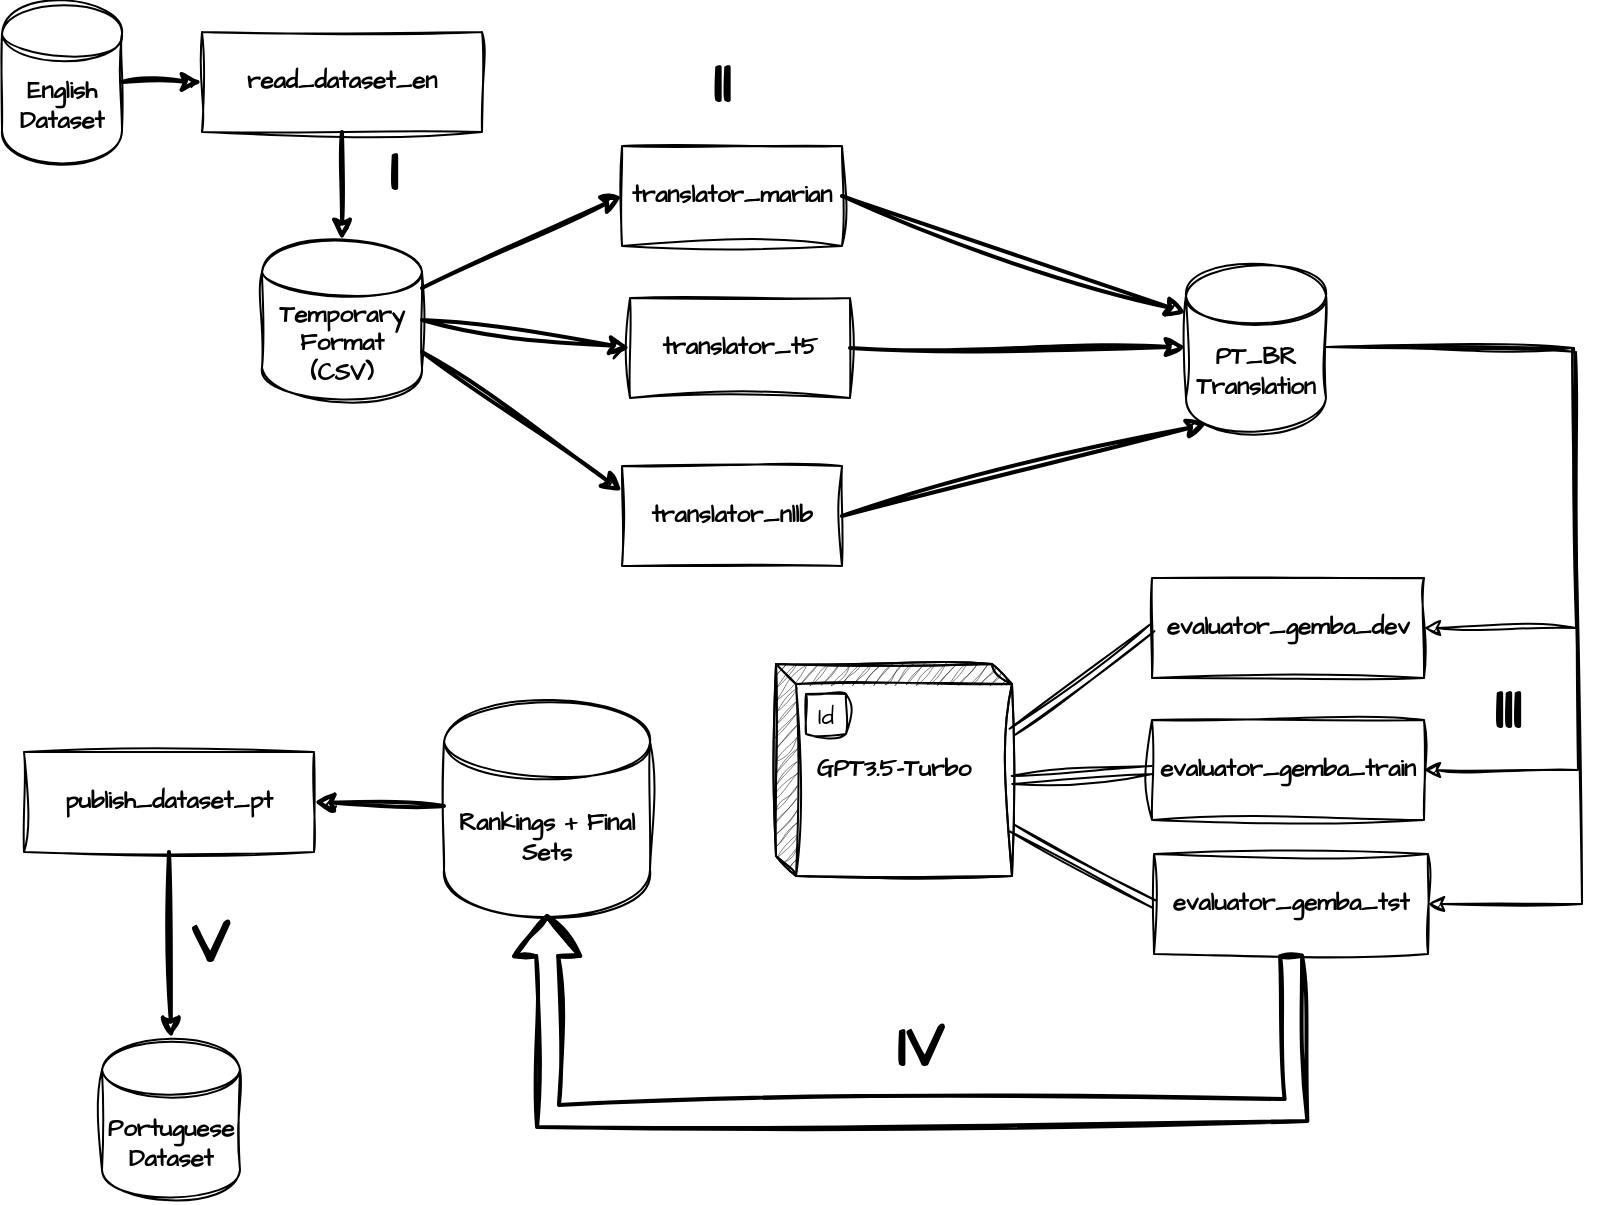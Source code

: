 <mxfile version="24.6.1" type="device">
  <diagram name="Page-1" id="ZeC4jvaZgytbzBh5yYsP">
    <mxGraphModel dx="1050" dy="673" grid="0" gridSize="10" guides="0" tooltips="1" connect="1" arrows="1" fold="1" page="1" pageScale="1" pageWidth="850" pageHeight="1100" math="0" shadow="0">
      <root>
        <mxCell id="0" />
        <mxCell id="1" parent="0" />
        <mxCell id="u45rbWj0UBaBpOOVPH2p-2" value="English Dataset" style="shape=cylinder;whiteSpace=wrap;html=1;boundedLbl=1;backgroundOutline=1;sketch=1;hachureGap=4;jiggle=2;curveFitting=1;fontFamily=Architects Daughter;fontSource=https%3A%2F%2Ffonts.googleapis.com%2Fcss%3Ffamily%3DArchitects%2BDaughter;fontStyle=1" vertex="1" parent="1">
          <mxGeometry x="20" y="20" width="60" height="80" as="geometry" />
        </mxCell>
        <mxCell id="u45rbWj0UBaBpOOVPH2p-3" value="&lt;span&gt;read_dataset_en&lt;/span&gt;" style="html=1;dashed=0;whiteSpace=wrap;sketch=1;hachureGap=4;jiggle=2;curveFitting=1;fontFamily=Architects Daughter;fontSource=https%3A%2F%2Ffonts.googleapis.com%2Fcss%3Ffamily%3DArchitects%2BDaughter;fontStyle=1" vertex="1" parent="1">
          <mxGeometry x="120" y="35" width="140" height="50" as="geometry" />
        </mxCell>
        <mxCell id="u45rbWj0UBaBpOOVPH2p-4" value="" style="endArrow=classic;html=1;rounded=0;sketch=1;hachureGap=4;jiggle=2;curveFitting=1;fontFamily=Architects Daughter;fontSource=https%3A%2F%2Ffonts.googleapis.com%2Fcss%3Ffamily%3DArchitects%2BDaughter;exitX=1;exitY=0.5;exitDx=0;exitDy=0;entryX=0;entryY=0.5;entryDx=0;entryDy=0;strokeWidth=2;fontStyle=1" edge="1" parent="1" source="u45rbWj0UBaBpOOVPH2p-2" target="u45rbWj0UBaBpOOVPH2p-3">
          <mxGeometry width="50" height="50" relative="1" as="geometry">
            <mxPoint x="130" y="350" as="sourcePoint" />
            <mxPoint x="180" y="300" as="targetPoint" />
          </mxGeometry>
        </mxCell>
        <mxCell id="u45rbWj0UBaBpOOVPH2p-5" value="Temporary Format (CSV)" style="shape=cylinder;whiteSpace=wrap;html=1;boundedLbl=1;backgroundOutline=1;sketch=1;hachureGap=4;jiggle=2;curveFitting=1;fontFamily=Architects Daughter;fontSource=https%3A%2F%2Ffonts.googleapis.com%2Fcss%3Ffamily%3DArchitects%2BDaughter;fontStyle=1" vertex="1" parent="1">
          <mxGeometry x="150" y="139" width="80" height="80" as="geometry" />
        </mxCell>
        <mxCell id="u45rbWj0UBaBpOOVPH2p-6" value="" style="endArrow=classic;html=1;rounded=0;sketch=1;hachureGap=4;jiggle=2;curveFitting=1;fontFamily=Architects Daughter;fontSource=https%3A%2F%2Ffonts.googleapis.com%2Fcss%3Ffamily%3DArchitects%2BDaughter;entryX=0.5;entryY=0;entryDx=0;entryDy=0;strokeWidth=2;exitX=0.5;exitY=1;exitDx=0;exitDy=0;fontStyle=1" edge="1" parent="1" source="u45rbWj0UBaBpOOVPH2p-3" target="u45rbWj0UBaBpOOVPH2p-5">
          <mxGeometry width="50" height="50" relative="1" as="geometry">
            <mxPoint x="260" y="160" as="sourcePoint" />
            <mxPoint x="310" y="110" as="targetPoint" />
          </mxGeometry>
        </mxCell>
        <mxCell id="u45rbWj0UBaBpOOVPH2p-7" value="&lt;span&gt;translator_marian&lt;/span&gt;" style="html=1;dashed=0;whiteSpace=wrap;sketch=1;hachureGap=4;jiggle=2;curveFitting=1;fontFamily=Architects Daughter;fontSource=https%3A%2F%2Ffonts.googleapis.com%2Fcss%3Ffamily%3DArchitects%2BDaughter;fontStyle=1" vertex="1" parent="1">
          <mxGeometry x="330" y="92" width="110" height="50" as="geometry" />
        </mxCell>
        <mxCell id="u45rbWj0UBaBpOOVPH2p-8" value="&lt;span&gt;translator_t5&lt;/span&gt;" style="html=1;dashed=0;whiteSpace=wrap;sketch=1;hachureGap=4;jiggle=2;curveFitting=1;fontFamily=Architects Daughter;fontSource=https%3A%2F%2Ffonts.googleapis.com%2Fcss%3Ffamily%3DArchitects%2BDaughter;fontStyle=1" vertex="1" parent="1">
          <mxGeometry x="334" y="168" width="110" height="50" as="geometry" />
        </mxCell>
        <mxCell id="u45rbWj0UBaBpOOVPH2p-9" value="&lt;span&gt;translator_nllb&lt;/span&gt;" style="html=1;dashed=0;whiteSpace=wrap;sketch=1;hachureGap=4;jiggle=2;curveFitting=1;fontFamily=Architects Daughter;fontSource=https%3A%2F%2Ffonts.googleapis.com%2Fcss%3Ffamily%3DArchitects%2BDaughter;fontStyle=1" vertex="1" parent="1">
          <mxGeometry x="330" y="252" width="110" height="50" as="geometry" />
        </mxCell>
        <mxCell id="u45rbWj0UBaBpOOVPH2p-13" value="&lt;span&gt;PT_BR Translation&lt;/span&gt;" style="shape=cylinder;whiteSpace=wrap;html=1;boundedLbl=1;backgroundOutline=1;sketch=1;hachureGap=4;jiggle=2;curveFitting=1;fontFamily=Architects Daughter;fontSource=https%3A%2F%2Ffonts.googleapis.com%2Fcss%3Ffamily%3DArchitects%2BDaughter;fontStyle=1" vertex="1" parent="1">
          <mxGeometry x="612" y="150" width="70" height="85" as="geometry" />
        </mxCell>
        <mxCell id="u45rbWj0UBaBpOOVPH2p-14" value="" style="endArrow=classic;html=1;rounded=0;sketch=1;hachureGap=4;jiggle=2;curveFitting=1;fontFamily=Architects Daughter;fontSource=https%3A%2F%2Ffonts.googleapis.com%2Fcss%3Ffamily%3DArchitects%2BDaughter;entryX=0;entryY=0.5;entryDx=0;entryDy=0;exitX=1;exitY=0.5;exitDx=0;exitDy=0;fontStyle=1;strokeWidth=2;" edge="1" parent="1" source="u45rbWj0UBaBpOOVPH2p-8" target="u45rbWj0UBaBpOOVPH2p-13">
          <mxGeometry width="50" height="50" relative="1" as="geometry">
            <mxPoint x="455" y="203" as="sourcePoint" />
            <mxPoint x="500" y="150" as="targetPoint" />
          </mxGeometry>
        </mxCell>
        <mxCell id="u45rbWj0UBaBpOOVPH2p-15" value="" style="endArrow=classic;html=1;rounded=0;sketch=1;hachureGap=4;jiggle=2;curveFitting=1;fontFamily=Architects Daughter;fontSource=https%3A%2F%2Ffonts.googleapis.com%2Fcss%3Ffamily%3DArchitects%2BDaughter;exitX=1;exitY=0.5;exitDx=0;exitDy=0;entryX=0;entryY=0.3;entryDx=0;entryDy=0;fontStyle=1;strokeWidth=2;" edge="1" parent="1" source="u45rbWj0UBaBpOOVPH2p-7" target="u45rbWj0UBaBpOOVPH2p-13">
          <mxGeometry width="50" height="50" relative="1" as="geometry">
            <mxPoint x="460" y="150" as="sourcePoint" />
            <mxPoint x="510" y="100" as="targetPoint" />
          </mxGeometry>
        </mxCell>
        <mxCell id="u45rbWj0UBaBpOOVPH2p-16" value="" style="endArrow=classic;html=1;rounded=0;sketch=1;hachureGap=4;jiggle=2;curveFitting=1;fontFamily=Architects Daughter;fontSource=https%3A%2F%2Ffonts.googleapis.com%2Fcss%3Ffamily%3DArchitects%2BDaughter;entryX=0.15;entryY=0.95;entryDx=0;entryDy=0;entryPerimeter=0;exitX=1;exitY=0.5;exitDx=0;exitDy=0;fontStyle=1;strokeWidth=2;" edge="1" parent="1" source="u45rbWj0UBaBpOOVPH2p-9" target="u45rbWj0UBaBpOOVPH2p-13">
          <mxGeometry width="50" height="50" relative="1" as="geometry">
            <mxPoint x="450" y="290" as="sourcePoint" />
            <mxPoint x="500" y="240" as="targetPoint" />
          </mxGeometry>
        </mxCell>
        <mxCell id="u45rbWj0UBaBpOOVPH2p-17" value="evaluator_gemba_dev" style="html=1;dashed=0;whiteSpace=wrap;sketch=1;hachureGap=4;jiggle=2;curveFitting=1;fontFamily=Architects Daughter;fontSource=https%3A%2F%2Ffonts.googleapis.com%2Fcss%3Ffamily%3DArchitects%2BDaughter;fontStyle=1" vertex="1" parent="1">
          <mxGeometry x="595" y="308" width="136" height="50" as="geometry" />
        </mxCell>
        <mxCell id="u45rbWj0UBaBpOOVPH2p-18" value="evaluator_gemba_train" style="html=1;dashed=0;whiteSpace=wrap;sketch=1;hachureGap=4;jiggle=2;curveFitting=1;fontFamily=Architects Daughter;fontSource=https%3A%2F%2Ffonts.googleapis.com%2Fcss%3Ffamily%3DArchitects%2BDaughter;fontStyle=1" vertex="1" parent="1">
          <mxGeometry x="595" y="379" width="136" height="50" as="geometry" />
        </mxCell>
        <mxCell id="u45rbWj0UBaBpOOVPH2p-19" value="evaluator_gemba_tst" style="html=1;dashed=0;whiteSpace=wrap;sketch=1;hachureGap=4;jiggle=2;curveFitting=1;fontFamily=Architects Daughter;fontSource=https%3A%2F%2Ffonts.googleapis.com%2Fcss%3Ffamily%3DArchitects%2BDaughter;fontStyle=1" vertex="1" parent="1">
          <mxGeometry x="596" y="446" width="137" height="50" as="geometry" />
        </mxCell>
        <mxCell id="u45rbWj0UBaBpOOVPH2p-23" value="" style="endArrow=classic;html=1;rounded=0;sketch=1;hachureGap=4;jiggle=2;curveFitting=1;fontFamily=Architects Daughter;fontSource=https%3A%2F%2Ffonts.googleapis.com%2Fcss%3Ffamily%3DArchitects%2BDaughter;exitX=1;exitY=0.3;exitDx=0;exitDy=0;entryX=0;entryY=0.5;entryDx=0;entryDy=0;fontStyle=1;strokeWidth=2;" edge="1" parent="1" source="u45rbWj0UBaBpOOVPH2p-5" target="u45rbWj0UBaBpOOVPH2p-7">
          <mxGeometry width="50" height="50" relative="1" as="geometry">
            <mxPoint x="287" y="238" as="sourcePoint" />
            <mxPoint x="337" y="188" as="targetPoint" />
          </mxGeometry>
        </mxCell>
        <mxCell id="u45rbWj0UBaBpOOVPH2p-24" value="" style="endArrow=classic;html=1;rounded=0;sketch=1;hachureGap=4;jiggle=2;curveFitting=1;fontFamily=Architects Daughter;fontSource=https%3A%2F%2Ffonts.googleapis.com%2Fcss%3Ffamily%3DArchitects%2BDaughter;exitX=1;exitY=0.5;exitDx=0;exitDy=0;entryX=0;entryY=0.5;entryDx=0;entryDy=0;fontStyle=1;strokeWidth=2;" edge="1" parent="1" source="u45rbWj0UBaBpOOVPH2p-5" target="u45rbWj0UBaBpOOVPH2p-8">
          <mxGeometry width="50" height="50" relative="1" as="geometry">
            <mxPoint x="280" y="315" as="sourcePoint" />
            <mxPoint x="330" y="265" as="targetPoint" />
          </mxGeometry>
        </mxCell>
        <mxCell id="u45rbWj0UBaBpOOVPH2p-25" value="" style="endArrow=classic;html=1;rounded=0;sketch=1;hachureGap=4;jiggle=2;curveFitting=1;fontFamily=Architects Daughter;fontSource=https%3A%2F%2Ffonts.googleapis.com%2Fcss%3Ffamily%3DArchitects%2BDaughter;exitX=1;exitY=0.7;exitDx=0;exitDy=0;entryX=0;entryY=0.25;entryDx=0;entryDy=0;fontStyle=1;strokeWidth=2;" edge="1" parent="1" source="u45rbWj0UBaBpOOVPH2p-5" target="u45rbWj0UBaBpOOVPH2p-9">
          <mxGeometry width="50" height="50" relative="1" as="geometry">
            <mxPoint x="288" y="260" as="sourcePoint" />
            <mxPoint x="338" y="210" as="targetPoint" />
          </mxGeometry>
        </mxCell>
        <mxCell id="u45rbWj0UBaBpOOVPH2p-30" value="Rankings + Final Sets" style="shape=cylinder;whiteSpace=wrap;html=1;boundedLbl=1;backgroundOutline=1;sketch=1;hachureGap=4;jiggle=2;curveFitting=1;fontFamily=Architects Daughter;fontSource=https%3A%2F%2Ffonts.googleapis.com%2Fcss%3Ffamily%3DArchitects%2BDaughter;fontStyle=1" vertex="1" parent="1">
          <mxGeometry x="241" y="368" width="103" height="108" as="geometry" />
        </mxCell>
        <mxCell id="u45rbWj0UBaBpOOVPH2p-36" value="publish_dataset_pt" style="html=1;dashed=0;whiteSpace=wrap;sketch=1;hachureGap=4;jiggle=2;curveFitting=1;fontFamily=Architects Daughter;fontSource=https%3A%2F%2Ffonts.googleapis.com%2Fcss%3Ffamily%3DArchitects%2BDaughter;fontStyle=1" vertex="1" parent="1">
          <mxGeometry x="31" y="395" width="145" height="50" as="geometry" />
        </mxCell>
        <mxCell id="u45rbWj0UBaBpOOVPH2p-37" value="" style="endArrow=classic;html=1;rounded=0;sketch=1;hachureGap=4;jiggle=2;curveFitting=1;fontFamily=Architects Daughter;fontSource=https%3A%2F%2Ffonts.googleapis.com%2Fcss%3Ffamily%3DArchitects%2BDaughter;exitX=0;exitY=0.5;exitDx=0;exitDy=0;entryX=1;entryY=0.5;entryDx=0;entryDy=0;strokeWidth=2;" edge="1" parent="1" source="u45rbWj0UBaBpOOVPH2p-30" target="u45rbWj0UBaBpOOVPH2p-36">
          <mxGeometry width="50" height="50" relative="1" as="geometry">
            <mxPoint x="303" y="542" as="sourcePoint" />
            <mxPoint x="353" y="492" as="targetPoint" />
          </mxGeometry>
        </mxCell>
        <mxCell id="u45rbWj0UBaBpOOVPH2p-38" value="Portuguese Dataset" style="shape=cylinder;whiteSpace=wrap;html=1;boundedLbl=1;backgroundOutline=1;sketch=1;hachureGap=4;jiggle=2;curveFitting=1;fontFamily=Architects Daughter;fontSource=https%3A%2F%2Ffonts.googleapis.com%2Fcss%3Ffamily%3DArchitects%2BDaughter;fontStyle=1" vertex="1" parent="1">
          <mxGeometry x="70" y="538" width="69" height="82" as="geometry" />
        </mxCell>
        <mxCell id="u45rbWj0UBaBpOOVPH2p-39" value="" style="endArrow=classic;html=1;rounded=0;sketch=1;hachureGap=4;jiggle=2;curveFitting=1;fontFamily=Architects Daughter;fontSource=https%3A%2F%2Ffonts.googleapis.com%2Fcss%3Ffamily%3DArchitects%2BDaughter;exitX=0.5;exitY=1;exitDx=0;exitDy=0;entryX=0.5;entryY=0;entryDx=0;entryDy=0;fontStyle=1;strokeWidth=2;" edge="1" parent="1" source="u45rbWj0UBaBpOOVPH2p-36" target="u45rbWj0UBaBpOOVPH2p-38">
          <mxGeometry width="50" height="50" relative="1" as="geometry">
            <mxPoint x="120" y="467" as="sourcePoint" />
            <mxPoint x="170" y="417" as="targetPoint" />
          </mxGeometry>
        </mxCell>
        <mxCell id="u45rbWj0UBaBpOOVPH2p-40" value="&lt;b&gt;GPT3.5-Turbo&lt;/b&gt;" style="html=1;dashed=0;whiteSpace=wrap;shape=mxgraph.dfd.externalEntity;sketch=1;hachureGap=4;jiggle=2;curveFitting=1;fontFamily=Architects Daughter;fontSource=https%3A%2F%2Ffonts.googleapis.com%2Fcss%3Ffamily%3DArchitects%2BDaughter;" vertex="1" parent="1">
          <mxGeometry x="407" y="351" width="118" height="106" as="geometry" />
        </mxCell>
        <mxCell id="u45rbWj0UBaBpOOVPH2p-41" value="Id" style="autosize=1;part=1;resizable=0;strokeColor=inherit;fillColor=inherit;gradientColor=inherit;sketch=1;hachureGap=4;jiggle=2;curveFitting=1;fontFamily=Architects Daughter;fontSource=https%3A%2F%2Ffonts.googleapis.com%2Fcss%3Ffamily%3DArchitects%2BDaughter;" vertex="1" parent="u45rbWj0UBaBpOOVPH2p-40">
          <mxGeometry width="20" height="20" relative="1" as="geometry">
            <mxPoint x="15" y="15" as="offset" />
          </mxGeometry>
        </mxCell>
        <mxCell id="u45rbWj0UBaBpOOVPH2p-45" value="" style="endArrow=classic;html=1;rounded=0;sketch=1;hachureGap=4;jiggle=2;curveFitting=1;fontFamily=Architects Daughter;fontSource=https%3A%2F%2Ffonts.googleapis.com%2Fcss%3Ffamily%3DArchitects%2BDaughter;exitX=1;exitY=0.5;exitDx=0;exitDy=0;entryX=1;entryY=0.5;entryDx=0;entryDy=0;" edge="1" parent="1" source="u45rbWj0UBaBpOOVPH2p-13" target="u45rbWj0UBaBpOOVPH2p-17">
          <mxGeometry width="50" height="50" relative="1" as="geometry">
            <mxPoint x="717" y="178" as="sourcePoint" />
            <mxPoint x="767" y="128" as="targetPoint" />
            <Array as="points">
              <mxPoint x="807" y="195" />
              <mxPoint x="807" y="333" />
            </Array>
          </mxGeometry>
        </mxCell>
        <mxCell id="u45rbWj0UBaBpOOVPH2p-46" value="" style="endArrow=classic;html=1;rounded=0;sketch=1;hachureGap=4;jiggle=2;curveFitting=1;fontFamily=Architects Daughter;fontSource=https%3A%2F%2Ffonts.googleapis.com%2Fcss%3Ffamily%3DArchitects%2BDaughter;exitX=1;exitY=0.5;exitDx=0;exitDy=0;entryX=1;entryY=0.5;entryDx=0;entryDy=0;" edge="1" parent="1" source="u45rbWj0UBaBpOOVPH2p-13" target="u45rbWj0UBaBpOOVPH2p-18">
          <mxGeometry width="50" height="50" relative="1" as="geometry">
            <mxPoint x="612" y="587" as="sourcePoint" />
            <mxPoint x="662" y="537" as="targetPoint" />
            <Array as="points">
              <mxPoint x="806" y="193" />
              <mxPoint x="808" y="404" />
            </Array>
          </mxGeometry>
        </mxCell>
        <mxCell id="u45rbWj0UBaBpOOVPH2p-47" value="" style="endArrow=classic;html=1;rounded=0;sketch=1;hachureGap=4;jiggle=2;curveFitting=1;fontFamily=Architects Daughter;fontSource=https%3A%2F%2Ffonts.googleapis.com%2Fcss%3Ffamily%3DArchitects%2BDaughter;exitX=1;exitY=0.5;exitDx=0;exitDy=0;entryX=1;entryY=0.5;entryDx=0;entryDy=0;" edge="1" parent="1" source="u45rbWj0UBaBpOOVPH2p-13" target="u45rbWj0UBaBpOOVPH2p-19">
          <mxGeometry width="50" height="50" relative="1" as="geometry">
            <mxPoint x="611" y="605" as="sourcePoint" />
            <mxPoint x="661" y="555" as="targetPoint" />
            <Array as="points">
              <mxPoint x="805" y="193" />
              <mxPoint x="810" y="471" />
            </Array>
          </mxGeometry>
        </mxCell>
        <mxCell id="u45rbWj0UBaBpOOVPH2p-48" value="" style="endArrow=classic;html=1;rounded=0;sketch=1;hachureGap=4;jiggle=2;curveFitting=1;fontFamily=Architects Daughter;fontSource=https%3A%2F%2Ffonts.googleapis.com%2Fcss%3Ffamily%3DArchitects%2BDaughter;exitX=0;exitY=0.5;exitDx=0;exitDy=0;entryX=0;entryY=0;entryDx=118;entryDy=58;entryPerimeter=0;shape=link;" edge="1" parent="1" source="u45rbWj0UBaBpOOVPH2p-18" target="u45rbWj0UBaBpOOVPH2p-40">
          <mxGeometry width="50" height="50" relative="1" as="geometry">
            <mxPoint x="396" y="595" as="sourcePoint" />
            <mxPoint x="446" y="545" as="targetPoint" />
          </mxGeometry>
        </mxCell>
        <mxCell id="u45rbWj0UBaBpOOVPH2p-49" value="" style="endArrow=classic;html=1;rounded=0;sketch=1;hachureGap=4;jiggle=2;curveFitting=1;fontFamily=Architects Daughter;fontSource=https%3A%2F%2Ffonts.googleapis.com%2Fcss%3Ffamily%3DArchitects%2BDaughter;exitX=0;exitY=0.5;exitDx=0;exitDy=0;entryX=0;entryY=0;entryDx=118;entryDy=82;entryPerimeter=0;shape=link;" edge="1" parent="1" source="u45rbWj0UBaBpOOVPH2p-19" target="u45rbWj0UBaBpOOVPH2p-40">
          <mxGeometry width="50" height="50" relative="1" as="geometry">
            <mxPoint x="550" y="613" as="sourcePoint" />
            <mxPoint x="600" y="563" as="targetPoint" />
          </mxGeometry>
        </mxCell>
        <mxCell id="u45rbWj0UBaBpOOVPH2p-50" value="" style="endArrow=classic;html=1;rounded=0;sketch=1;hachureGap=4;jiggle=2;curveFitting=1;fontFamily=Architects Daughter;fontSource=https%3A%2F%2Ffonts.googleapis.com%2Fcss%3Ffamily%3DArchitects%2BDaughter;exitX=0;exitY=0.5;exitDx=0;exitDy=0;entryX=0;entryY=0;entryDx=118;entryDy=34;entryPerimeter=0;shape=link;" edge="1" parent="1" source="u45rbWj0UBaBpOOVPH2p-17" target="u45rbWj0UBaBpOOVPH2p-40">
          <mxGeometry width="50" height="50" relative="1" as="geometry">
            <mxPoint x="391" y="400" as="sourcePoint" />
            <mxPoint x="441" y="350" as="targetPoint" />
          </mxGeometry>
        </mxCell>
        <mxCell id="u45rbWj0UBaBpOOVPH2p-53" value="" style="endArrow=classic;html=1;rounded=0;sketch=1;hachureGap=4;jiggle=2;curveFitting=1;fontFamily=Architects Daughter;fontSource=https%3A%2F%2Ffonts.googleapis.com%2Fcss%3Ffamily%3DArchitects%2BDaughter;exitX=0.5;exitY=1;exitDx=0;exitDy=0;entryX=0.5;entryY=1;entryDx=0;entryDy=0;shape=flexArrow;strokeWidth=2;" edge="1" parent="1" source="u45rbWj0UBaBpOOVPH2p-19" target="u45rbWj0UBaBpOOVPH2p-30">
          <mxGeometry width="50" height="50" relative="1" as="geometry">
            <mxPoint x="674" y="587" as="sourcePoint" />
            <mxPoint x="724" y="537" as="targetPoint" />
            <Array as="points">
              <mxPoint x="667" y="574" />
              <mxPoint x="293" y="577" />
            </Array>
          </mxGeometry>
        </mxCell>
        <mxCell id="u45rbWj0UBaBpOOVPH2p-56" value="&lt;b style=&quot;font-size: 30px;&quot;&gt;&lt;font style=&quot;font-size: 30px;&quot;&gt;I&lt;/font&gt;&lt;/b&gt;" style="text;html=1;align=center;verticalAlign=middle;whiteSpace=wrap;rounded=0;fontFamily=Architects Daughter;fontSource=https%3A%2F%2Ffonts.googleapis.com%2Fcss%3Ffamily%3DArchitects%2BDaughter;fontSize=30;" vertex="1" parent="1">
          <mxGeometry x="186" y="89" width="60" height="30" as="geometry" />
        </mxCell>
        <mxCell id="u45rbWj0UBaBpOOVPH2p-57" value="&lt;b style=&quot;font-size: 30px;&quot;&gt;&lt;font style=&quot;font-size: 30px;&quot;&gt;II&lt;/font&gt;&lt;/b&gt;" style="text;html=1;align=center;verticalAlign=middle;whiteSpace=wrap;rounded=0;fontFamily=Architects Daughter;fontSource=https%3A%2F%2Ffonts.googleapis.com%2Fcss%3Ffamily%3DArchitects%2BDaughter;fontSize=30;" vertex="1" parent="1">
          <mxGeometry x="350" y="45" width="60" height="30" as="geometry" />
        </mxCell>
        <mxCell id="u45rbWj0UBaBpOOVPH2p-58" value="&lt;b style=&quot;font-size: 30px;&quot;&gt;&lt;font style=&quot;font-size: 30px;&quot;&gt;III&lt;/font&gt;&lt;/b&gt;" style="text;html=1;align=center;verticalAlign=middle;whiteSpace=wrap;rounded=0;fontFamily=Architects Daughter;fontSource=https%3A%2F%2Ffonts.googleapis.com%2Fcss%3Ffamily%3DArchitects%2BDaughter;fontSize=30;" vertex="1" parent="1">
          <mxGeometry x="743" y="358" width="60" height="30" as="geometry" />
        </mxCell>
        <mxCell id="u45rbWj0UBaBpOOVPH2p-59" value="&lt;b style=&quot;font-size: 30px;&quot;&gt;&lt;font style=&quot;font-size: 30px;&quot;&gt;IV&lt;/font&gt;&lt;/b&gt;" style="text;html=1;align=center;verticalAlign=middle;whiteSpace=wrap;rounded=0;fontFamily=Architects Daughter;fontSource=https%3A%2F%2Ffonts.googleapis.com%2Fcss%3Ffamily%3DArchitects%2BDaughter;fontSize=30;" vertex="1" parent="1">
          <mxGeometry x="449" y="527" width="60" height="30" as="geometry" />
        </mxCell>
        <mxCell id="u45rbWj0UBaBpOOVPH2p-60" value="&lt;b style=&quot;font-size: 30px;&quot;&gt;&lt;font style=&quot;font-size: 30px;&quot;&gt;V&lt;/font&gt;&lt;/b&gt;" style="text;html=1;align=center;verticalAlign=middle;whiteSpace=wrap;rounded=0;fontFamily=Architects Daughter;fontSource=https%3A%2F%2Ffonts.googleapis.com%2Fcss%3Ffamily%3DArchitects%2BDaughter;fontSize=30;" vertex="1" parent="1">
          <mxGeometry x="94" y="475" width="60" height="30" as="geometry" />
        </mxCell>
      </root>
    </mxGraphModel>
  </diagram>
</mxfile>
